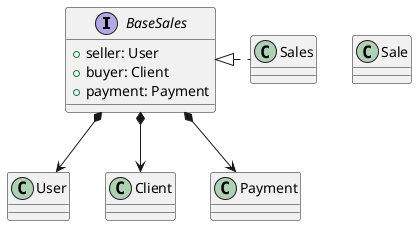 @startuml

interface BaseSales {
    + seller: User
    + buyer: Client
    + payment: Payment
}

class Sale {

}

' Inheritance
BaseSales <|.r. Sales

' Composition
BaseSales *--> User
BaseSales *--> Client
BaseSales *--> Payment

@enduml